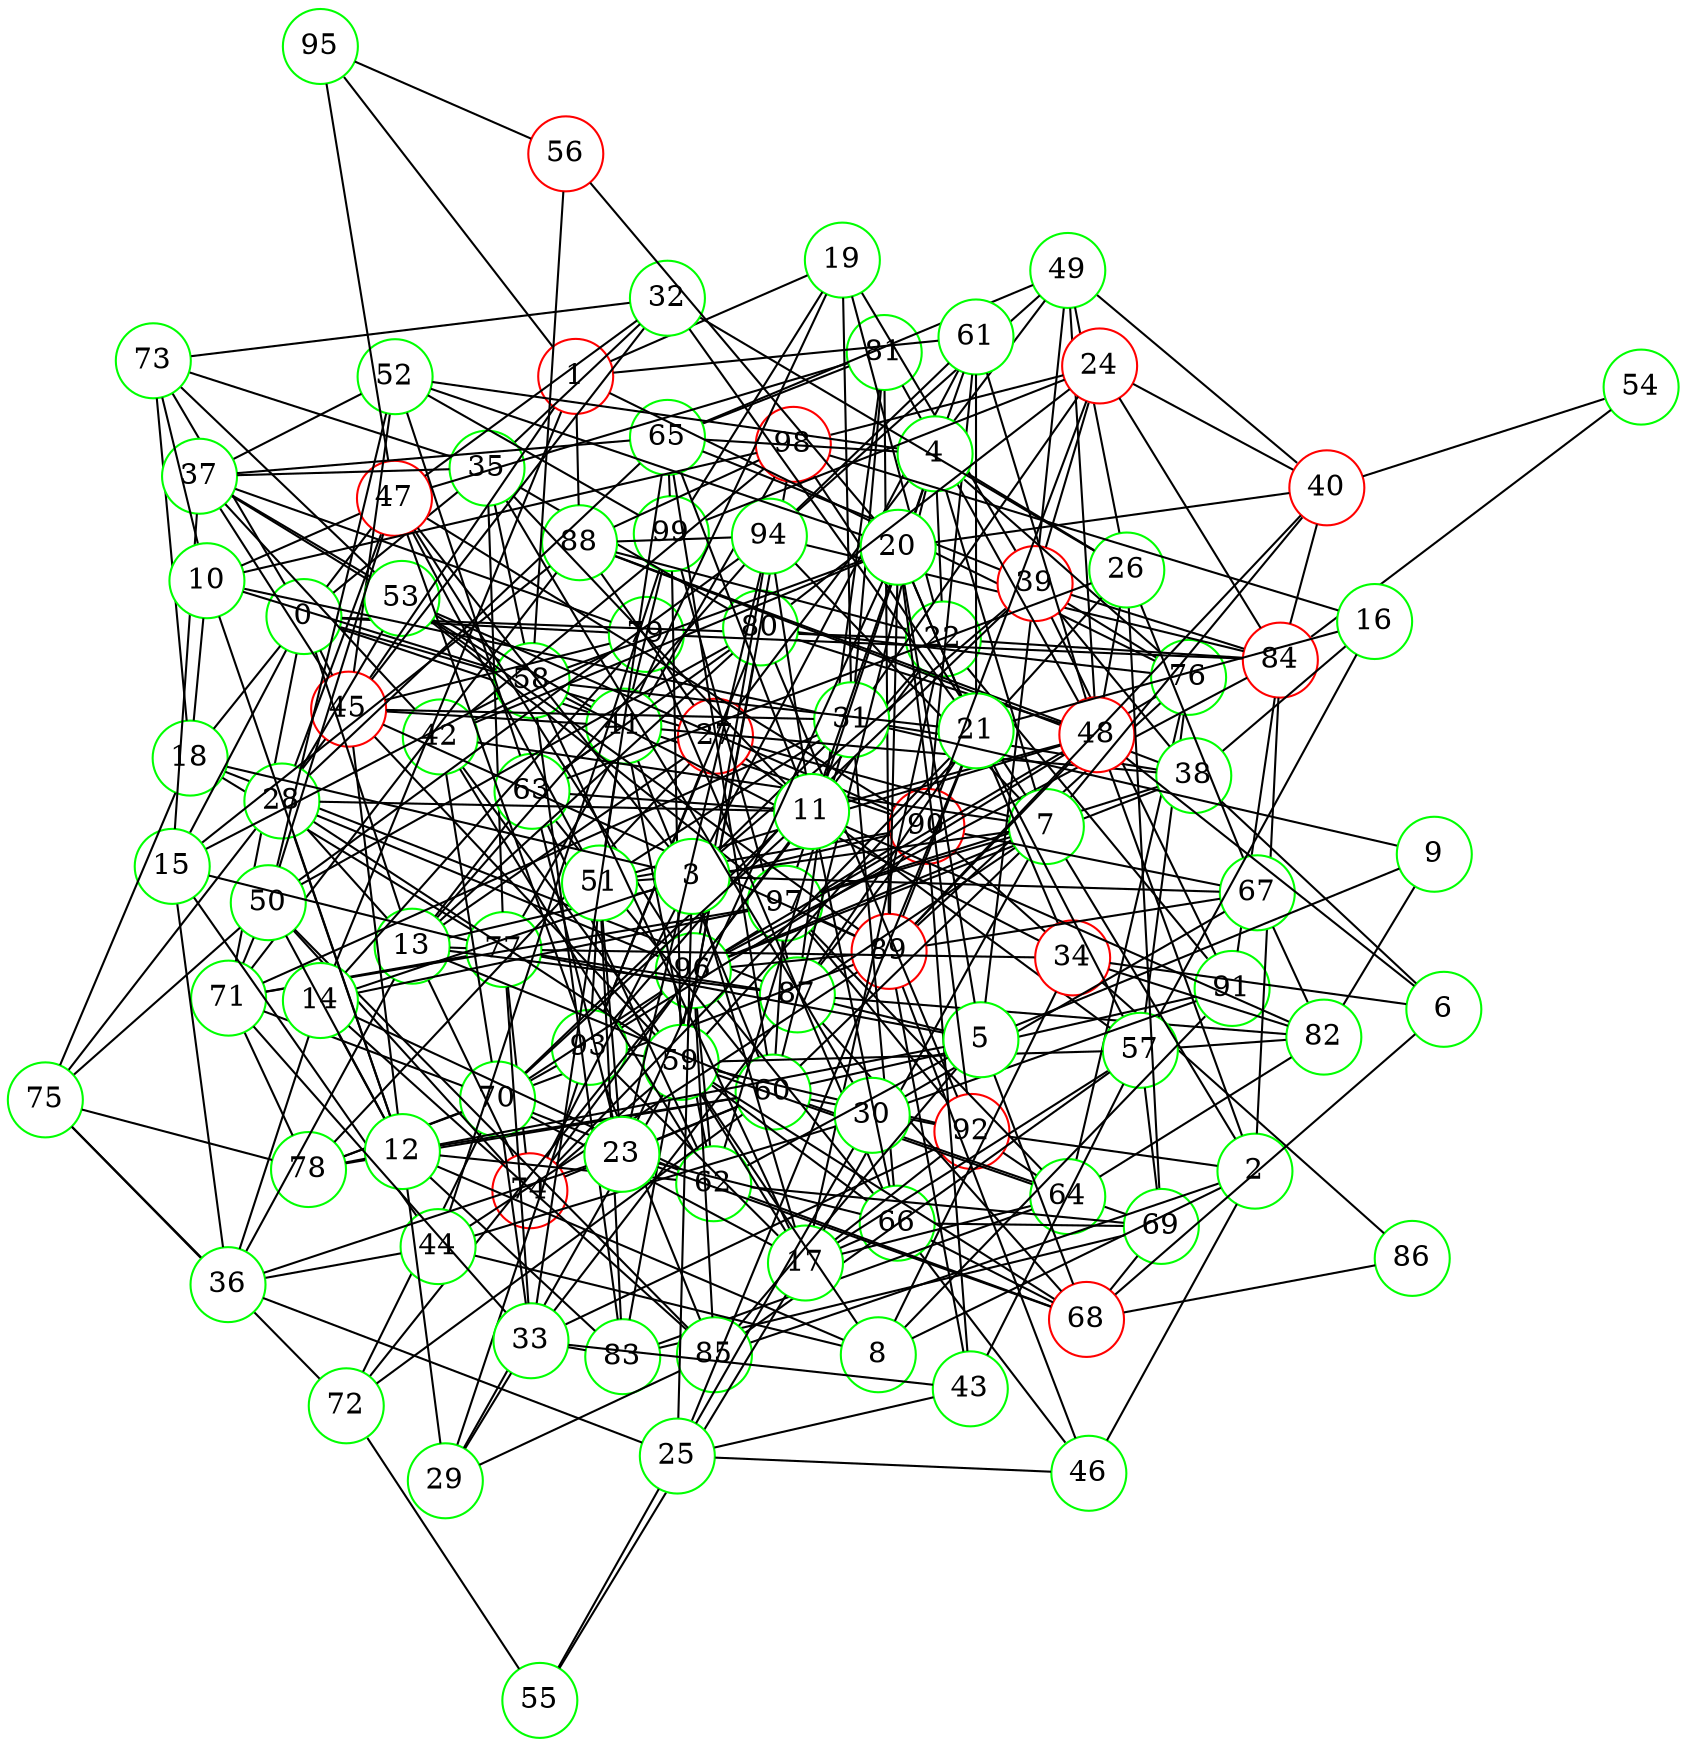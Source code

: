 graph {
graph ["layout"="fdp"]
node ["style"="filled","fillcolor"="white","fixedsize"="true","shape"="circle"]
"0" ["color"="green"]
"18" ["color"="green"]
"87" ["color"="green"]
"99" ["color"="green"]
"90" ["color"="red"]
"96" ["color"="green"]
"73" ["color"="green"]
"75" ["color"="green"]
"78" ["color"="green"]
"89" ["color"="red"]
"97" ["color"="green"]
"77" ["color"="green"]
"98" ["color"="red"]
"35" ["color"="green"]
"80" ["color"="green"]
"92" ["color"="red"]
"93" ["color"="green"]
"37" ["color"="green"]
"65" ["color"="green"]
"81" ["color"="green"]
"52" ["color"="green"]
"63" ["color"="green"]
"41" ["color"="green"]
"60" ["color"="green"]
"69" ["color"="green"]
"83" ["color"="green"]
"72" ["color"="green"]
"74" ["color"="red"]
"91" ["color"="green"]
"45" ["color"="red"]
"59" ["color"="green"]
"64" ["color"="green"]
"82" ["color"="green"]
"76" ["color"="green"]
"66" ["color"="green"]
"68" ["color"="red"]
"86" ["color"="green"]
"79" ["color"="green"]
"84" ["color"="red"]
"94" ["color"="green"]
"62" ["color"="green"]
"70" ["color"="green"]
"71" ["color"="green"]
"88" ["color"="green"]
"42" ["color"="green"]
"58" ["color"="green"]
"22" ["color"="green"]
"27" ["color"="red"]
"49" ["color"="green"]
"57" ["color"="green"]
"85" ["color"="green"]
"13" ["color"="green"]
"36" ["color"="green"]
"44" ["color"="green"]
"28" ["color"="green"]
"53" ["color"="green"]
"47" ["color"="red"]
"50" ["color"="green"]
"51" ["color"="green"]
"95" ["color"="green"]
"15" ["color"="green"]
"1" ["color"="red"]
"19" ["color"="green"]
"39" ["color"="red"]
"31" ["color"="green"]
"38" ["color"="green"]
"61" ["color"="green"]
"14" ["color"="green"]
"2" ["color"="green"]
"48" ["color"="red"]
"7" ["color"="green"]
"40" ["color"="red"]
"54" ["color"="green"]
"17" ["color"="green"]
"55" ["color"="green"]
"8" ["color"="green"]
"34" ["color"="red"]
"12" ["color"="green"]
"29" ["color"="green"]
"33" ["color"="green"]
"43" ["color"="green"]
"46" ["color"="green"]
"3" ["color"="green"]
"67" ["color"="green"]
"25" ["color"="green"]
"30" ["color"="green"]
"4" ["color"="green"]
"26" ["color"="green"]
"32" ["color"="green"]
"11" ["color"="green"]
"5" ["color"="green"]
"20" ["color"="green"]
"21" ["color"="green"]
"23" ["color"="green"]
"56" ["color"="red"]
"9" ["color"="green"]
"6" ["color"="green"]
"10" ["color"="green"]
"16" ["color"="green"]
"24" ["color"="red"]
"0" -- "18"
"0" -- "35"
"0" -- "22"
"0" -- "71"
"0" -- "73"
"0" -- "90"
"0" -- "27"
"0" -- "13"
"0" -- "45"
"0" -- "15"
"0" -- "47"
"0" -- "79"
"18" -- "87"
"18" -- "73"
"18" -- "75"
"18" -- "77"
"87" -- "99"
"87" -- "90"
"90" -- "96"
"75" -- "78"
"78" -- "89"
"89" -- "96"
"89" -- "97"
"77" -- "98"
"77" -- "87"
"35" -- "80"
"35" -- "37"
"35" -- "73"
"35" -- "58"
"35" -- "77"
"80" -- "92"
"80" -- "93"
"92" -- "97"
"93" -- "96"
"37" -- "65"
"37" -- "52"
"37" -- "41"
"37" -- "42"
"37" -- "58"
"37" -- "45"
"37" -- "79"
"65" -- "81"
"65" -- "99"
"81" -- "87"
"81" -- "89"
"52" -- "99"
"52" -- "63"
"63" -- "80"
"41" -- "99"
"41" -- "60"
"41" -- "45"
"41" -- "62"
"41" -- "63"
"60" -- "65"
"60" -- "97"
"60" -- "69"
"60" -- "72"
"60" -- "74"
"60" -- "78"
"60" -- "91"
"60" -- "92"
"60" -- "63"
"69" -- "83"
"83" -- "96"
"72" -- "96"
"72" -- "75"
"74" -- "77"
"45" -- "52"
"45" -- "89"
"45" -- "59"
"45" -- "75"
"45" -- "79"
"59" -- "64"
"59" -- "66"
"59" -- "98"
"59" -- "99"
"59" -- "68"
"59" -- "74"
"59" -- "80"
"59" -- "92"
"59" -- "93"
"64" -- "97"
"64" -- "82"
"64" -- "83"
"64" -- "76"
"64" -- "92"
"82" -- "87"
"76" -- "80"
"76" -- "96"
"76" -- "89"
"66" -- "96"
"66" -- "68"
"66" -- "69"
"66" -- "79"
"68" -- "69"
"68" -- "86"
"68" -- "87"
"86" -- "90"
"79" -- "84"
"84" -- "96"
"84" -- "91"
"84" -- "94"
"94" -- "96"
"62" -- "96"
"62" -- "68"
"62" -- "69"
"62" -- "70"
"62" -- "63"
"70" -- "96"
"70" -- "71"
"70" -- "72"
"70" -- "93"
"70" -- "78"
"71" -- "97"
"71" -- "88"
"71" -- "77"
"71" -- "78"
"88" -- "98"
"88" -- "94"
"42" -- "98"
"42" -- "70"
"42" -- "59"
"42" -- "62"
"42" -- "79"
"58" -- "83"
"22" -- "96"
"22" -- "84"
"22" -- "88"
"22" -- "91"
"22" -- "93"
"27" -- "49"
"27" -- "88"
"27" -- "57"
"27" -- "93"
"27" -- "78"
"49" -- "65"
"49" -- "94"
"57" -- "82"
"57" -- "69"
"57" -- "85"
"57" -- "59"
"57" -- "76"
"85" -- "96"
"85" -- "93"
"13" -- "80"
"13" -- "36"
"13" -- "87"
"13" -- "74"
"13" -- "90"
"13" -- "27"
"13" -- "28"
"13" -- "60"
"13" -- "77"
"13" -- "94"
"13" -- "63"
"36" -- "75"
"36" -- "44"
"44" -- "99"
"44" -- "89"
"28" -- "96"
"28" -- "65"
"28" -- "53"
"28" -- "59"
"28" -- "47"
"53" -- "97"
"53" -- "73"
"53" -- "89"
"53" -- "90"
"47" -- "96"
"47" -- "81"
"47" -- "50"
"47" -- "51"
"47" -- "90"
"47" -- "93"
"47" -- "95"
"50" -- "80"
"50" -- "52"
"50" -- "85"
"50" -- "71"
"50" -- "74"
"50" -- "75"
"50" -- "94"
"51" -- "65"
"51" -- "83"
"51" -- "90"
"51" -- "93"
"15" -- "36"
"15" -- "37"
"15" -- "88"
"15" -- "58"
"15" -- "44"
"15" -- "77"
"1" -- "19"
"1" -- "88"
"1" -- "76"
"1" -- "45"
"1" -- "61"
"1" -- "14"
"1" -- "95"
"19" -- "99"
"19" -- "22"
"19" -- "39"
"19" -- "41"
"19" -- "31"
"39" -- "49"
"39" -- "65"
"39" -- "84"
"39" -- "70"
"39" -- "91"
"39" -- "76"
"31" -- "81"
"31" -- "66"
"31" -- "51"
"31" -- "38"
"31" -- "71"
"31" -- "45"
"31" -- "62"
"38" -- "96"
"38" -- "97"
"38" -- "39"
"38" -- "88"
"38" -- "41"
"61" -- "90"
"61" -- "94"
"14" -- "97"
"14" -- "36"
"14" -- "85"
"14" -- "62"
"14" -- "79"
"2" -- "48"
"2" -- "84"
"2" -- "85"
"2" -- "7"
"2" -- "8"
"2" -- "92"
"2" -- "46"
"48" -- "80"
"48" -- "49"
"48" -- "81"
"48" -- "51"
"48" -- "88"
"48" -- "89"
"48" -- "61"
"48" -- "93"
"7" -- "96"
"7" -- "97"
"7" -- "98"
"7" -- "40"
"7" -- "42"
"7" -- "17"
"7" -- "87"
"7" -- "27"
"7" -- "60"
"7" -- "94"
"40" -- "49"
"40" -- "84"
"40" -- "54"
"40" -- "89"
"54" -- "84"
"17" -- "64"
"17" -- "66"
"17" -- "22"
"17" -- "70"
"17" -- "55"
"17" -- "57"
"17" -- "58"
"17" -- "59"
"17" -- "92"
"17" -- "93"
"55" -- "72"
"8" -- "34"
"8" -- "59"
"8" -- "91"
"8" -- "12"
"8" -- "44"
"34" -- "82"
"34" -- "58"
"34" -- "77"
"12" -- "50"
"12" -- "83"
"12" -- "28"
"12" -- "60"
"12" -- "29"
"12" -- "45"
"12" -- "14"
"12" -- "62"
"12" -- "78"
"29" -- "33"
"29" -- "85"
"29" -- "59"
"29" -- "93"
"33" -- "83"
"33" -- "70"
"33" -- "71"
"33" -- "87"
"33" -- "41"
"33" -- "43"
"33" -- "92"
"33" -- "77"
"43" -- "57"
"43" -- "89"
"43" -- "90"
"46" -- "66"
"46" -- "89"
"3" -- "17"
"3" -- "18"
"3" -- "51"
"3" -- "67"
"3" -- "7"
"3" -- "39"
"3" -- "25"
"3" -- "74"
"3" -- "61"
"3" -- "14"
"3" -- "31"
"3" -- "47"
"67" -- "82"
"67" -- "89"
"67" -- "90"
"25" -- "36"
"25" -- "55"
"25" -- "43"
"25" -- "30"
"25" -- "46"
"30" -- "35"
"30" -- "67"
"30" -- "91"
"30" -- "44"
"4" -- "65"
"4" -- "97"
"4" -- "52"
"4" -- "22"
"4" -- "7"
"4" -- "26"
"4" -- "11"
"4" -- "60"
"4" -- "76"
"4" -- "61"
"26" -- "32"
"26" -- "48"
"26" -- "49"
"26" -- "67"
"26" -- "69"
"26" -- "59"
"26" -- "63"
"32" -- "35"
"32" -- "73"
"32" -- "45"
"32" -- "47"
"11" -- "48"
"11" -- "65"
"11" -- "66"
"11" -- "82"
"11" -- "35"
"11" -- "70"
"11" -- "74"
"11" -- "28"
"11" -- "94"
"11" -- "63"
"5" -- "20"
"5" -- "68"
"5" -- "85"
"5" -- "39"
"5" -- "87"
"5" -- "9"
"5" -- "12"
"5" -- "77"
"5" -- "62"
"20" -- "34"
"20" -- "52"
"20" -- "21"
"20" -- "23"
"20" -- "40"
"20" -- "56"
"20" -- "89"
"20" -- "42"
"20" -- "58"
"20" -- "92"
"21" -- "32"
"21" -- "87"
"21" -- "25"
"21" -- "57"
"21" -- "89"
"21" -- "58"
"21" -- "74"
"21" -- "61"
"23" -- "66"
"23" -- "51"
"23" -- "36"
"23" -- "68"
"23" -- "60"
"23" -- "94"
"23" -- "63"
"56" -- "58"
"56" -- "95"
"9" -- "82"
"9" -- "31"
"6" -- "48"
"6" -- "34"
"6" -- "68"
"6" -- "38"
"10" -- "18"
"10" -- "98"
"10" -- "73"
"10" -- "58"
"10" -- "12"
"10" -- "31"
"10" -- "47"
"16" -- "98"
"16" -- "21"
"16" -- "38"
"16" -- "57"
"24" -- "80"
"24" -- "98"
"24" -- "99"
"24" -- "84"
"24" -- "39"
"24" -- "40"
"24" -- "90"
"24" -- "31"
}